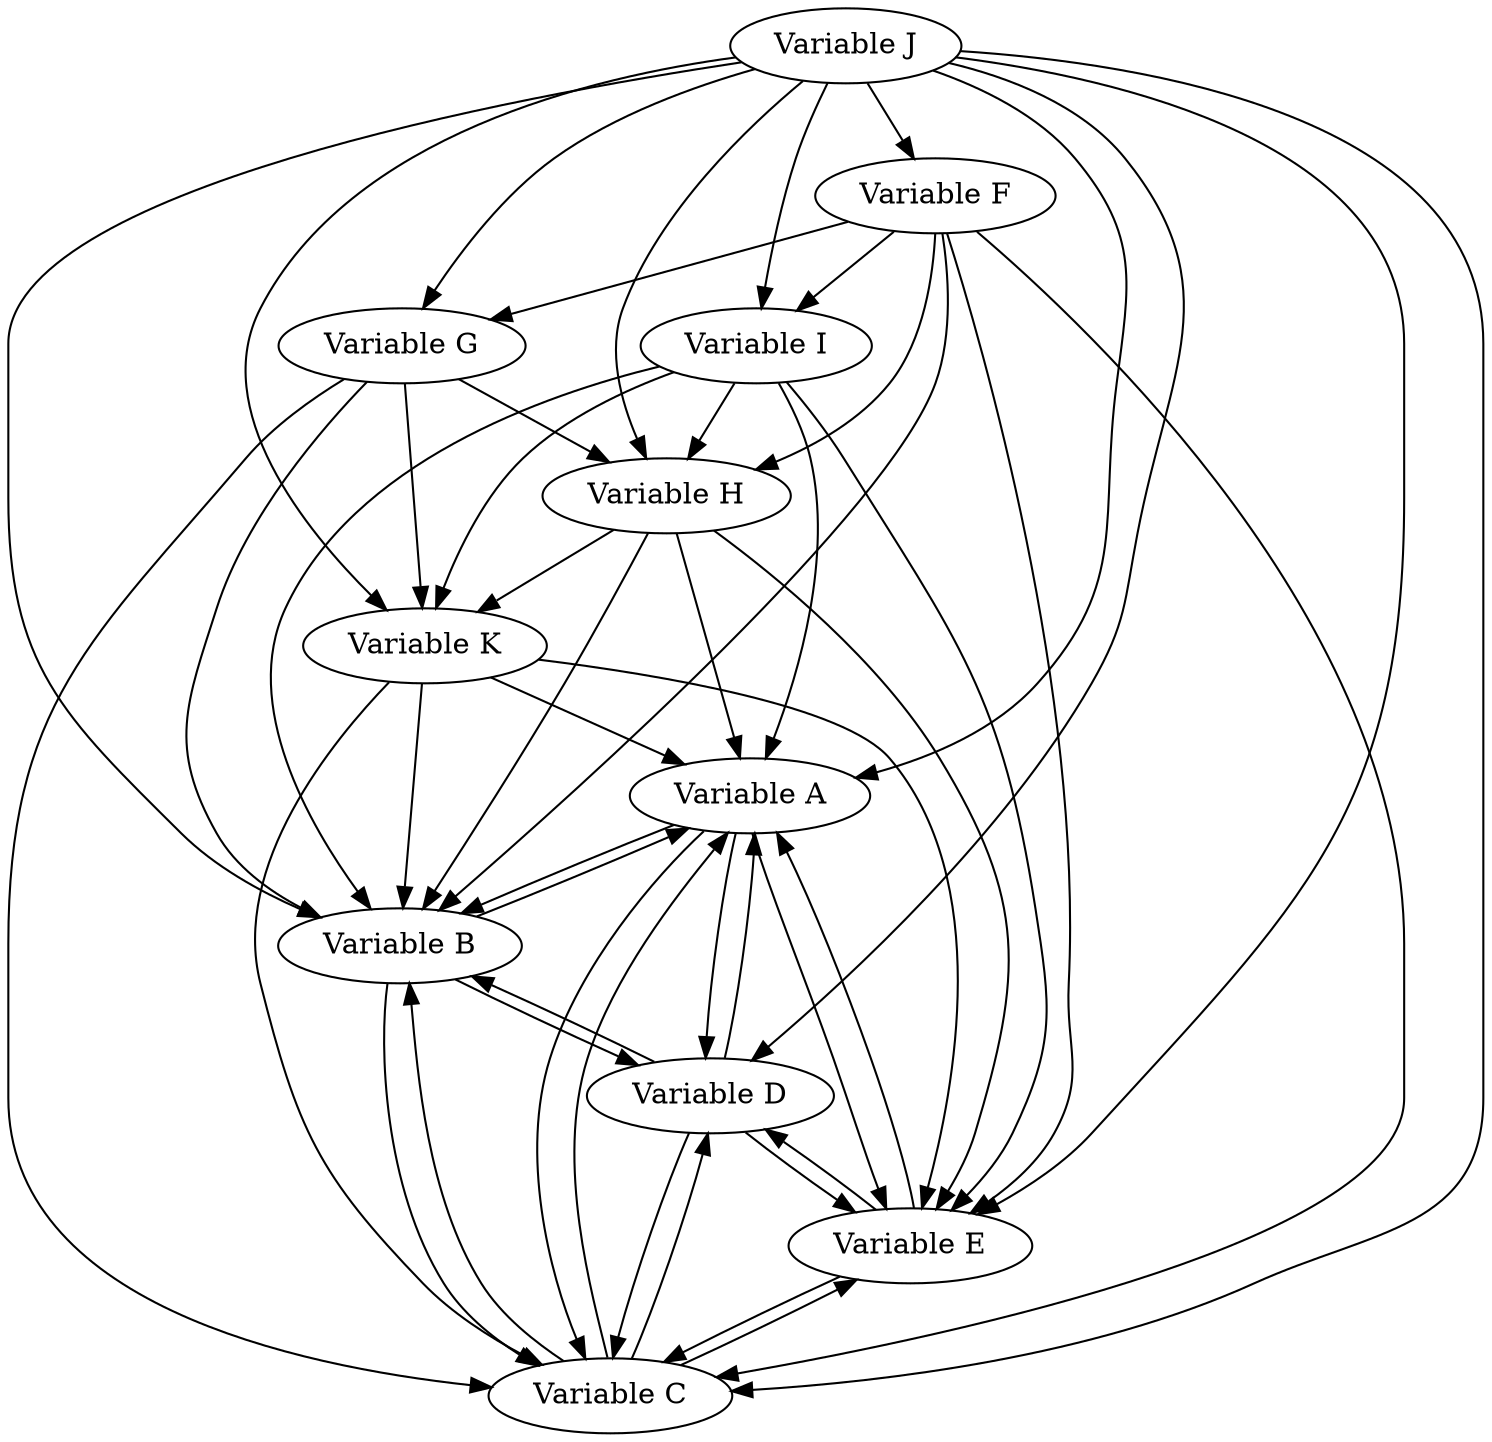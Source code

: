 // Causal DAG
digraph {
	A [label="Variable A"]
	B [label="Variable B"]
	C [label="Variable C"]
	D [label="Variable D"]
	E [label="Variable E"]
	F [label="Variable F"]
	G [label="Variable G"]
	H [label="Variable H"]
	I [label="Variable I"]
	J [label="Variable J"]
	K [label="Variable K"]
	A -> B
	A -> C
	A -> D
	A -> E
	B -> A
	B -> C
	B -> D
	C -> A
	C -> B
	C -> D
	C -> E
	D -> A
	D -> B
	D -> C
	D -> E
	E -> A
	E -> C
	E -> D
	F -> B
	F -> C
	F -> E
	F -> G
	F -> H
	F -> I
	G -> B
	G -> C
	G -> H
	G -> K
	H -> A
	H -> B
	H -> E
	H -> K
	I -> A
	I -> B
	I -> E
	I -> H
	I -> K
	J -> A
	J -> B
	J -> C
	J -> D
	J -> E
	J -> F
	J -> G
	J -> H
	J -> I
	J -> K
	K -> A
	K -> B
	K -> C
	K -> E
}
